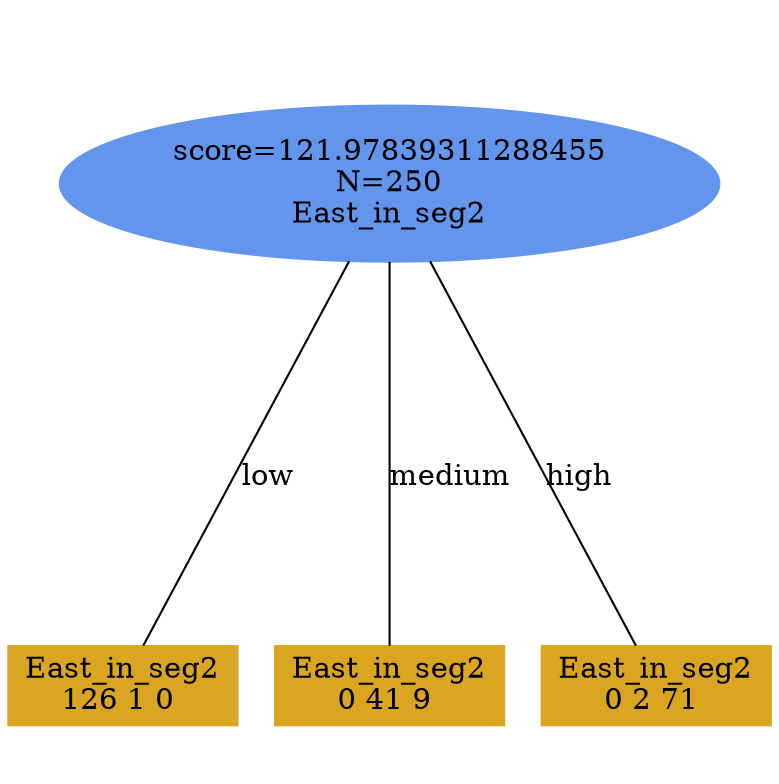digraph "DD" {
size = "7.5,10"
ratio=1.0;
center = true;
edge [dir = none];
{ rank = same; node [shape=ellipse, style=filled, color=cornflowerblue];"3670" [label="score=121.97839311288455\nN=250\nEast_in_seg2"];}
{ rank = same; node [shape=box, style=filled, color=goldenrod];"3671" [label="East_in_seg2\n126 1 0 "];}
{ rank = same; node [shape=box, style=filled, color=goldenrod];"3672" [label="East_in_seg2\n0 41 9 "];}
{ rank = same; node [shape=box, style=filled, color=goldenrod];"3673" [label="East_in_seg2\n0 2 71 "];}
"3670" -> "3671" [label = "low"];
"3670" -> "3672" [label = "medium"];
"3670" -> "3673" [label = "high"];

}